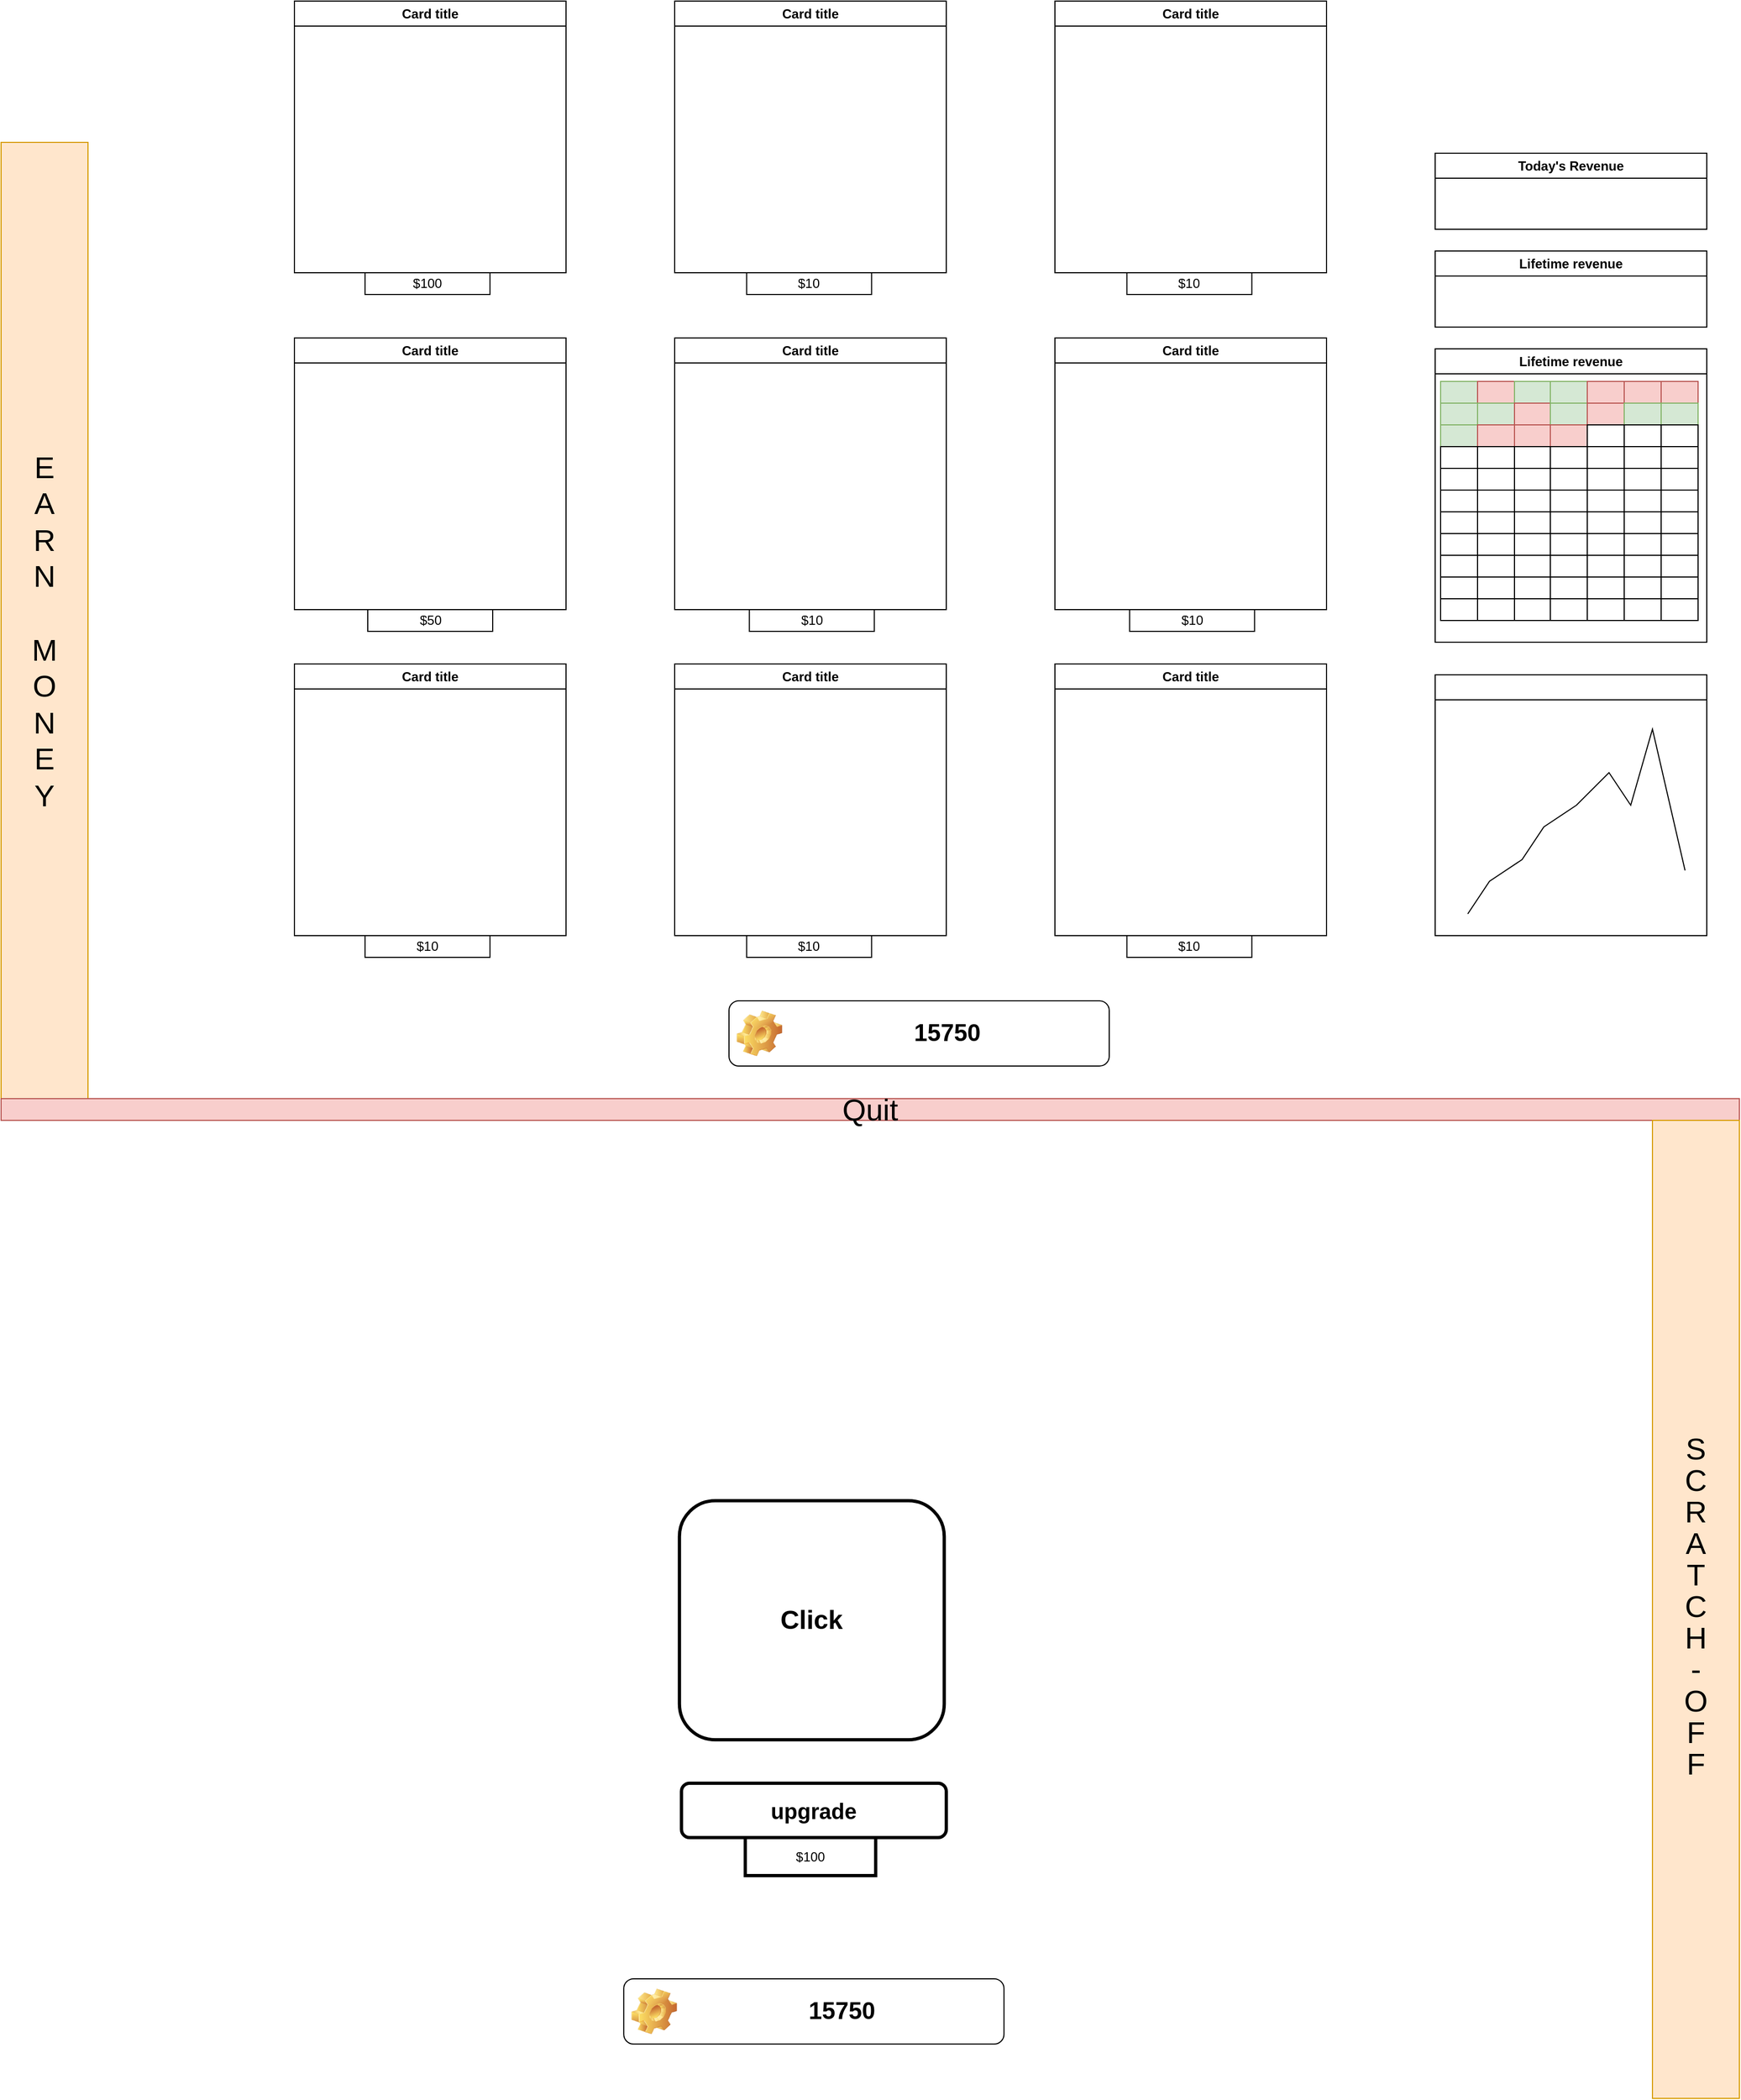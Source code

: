 <mxfile version="21.2.1" type="device">
  <diagram name="第 1 页" id="q2MmdKpxe81tEegyug4n">
    <mxGraphModel dx="2044" dy="2066" grid="1" gridSize="10" guides="1" tooltips="1" connect="1" arrows="1" fold="1" page="1" pageScale="1" pageWidth="1600" pageHeight="900" math="0" shadow="0">
      <root>
        <mxCell id="0" />
        <mxCell id="1" parent="0" />
        <mxCell id="8cDULGTI0yvlnEvUJcVY-23" value="&lt;font style=&quot;font-size: 28px;&quot;&gt;E&lt;br&gt;A&lt;br&gt;R&lt;br&gt;N&lt;br&gt;&lt;br&gt;M&lt;br&gt;O&lt;br&gt;N&lt;br&gt;E&lt;br&gt;Y&lt;/font&gt;" style="rounded=0;whiteSpace=wrap;html=1;fillColor=#ffe6cc;strokeColor=#d79b00;" vertex="1" parent="1">
          <mxGeometry width="80" height="900" as="geometry" />
        </mxCell>
        <mxCell id="8cDULGTI0yvlnEvUJcVY-24" value="&lt;font style=&quot;font-size: 28px;&quot;&gt;Quit&lt;br&gt;&lt;/font&gt;" style="rounded=0;whiteSpace=wrap;html=1;fillColor=#f8cecc;strokeColor=#b85450;" vertex="1" parent="1">
          <mxGeometry y="880" width="1600" height="20" as="geometry" />
        </mxCell>
        <mxCell id="8cDULGTI0yvlnEvUJcVY-25" value="Card title" style="swimlane;whiteSpace=wrap;html=1;" vertex="1" parent="1">
          <mxGeometry x="270" y="480" width="250" height="250" as="geometry" />
        </mxCell>
        <mxCell id="8cDULGTI0yvlnEvUJcVY-26" value="Card title" style="swimlane;whiteSpace=wrap;html=1;" vertex="1" parent="1">
          <mxGeometry x="620" y="480" width="250" height="250" as="geometry" />
        </mxCell>
        <mxCell id="8cDULGTI0yvlnEvUJcVY-27" value="Card title" style="swimlane;whiteSpace=wrap;html=1;" vertex="1" parent="1">
          <mxGeometry x="970" y="480" width="250" height="250" as="geometry" />
        </mxCell>
        <mxCell id="8cDULGTI0yvlnEvUJcVY-28" value="Card title" style="swimlane;whiteSpace=wrap;html=1;" vertex="1" parent="1">
          <mxGeometry x="270" y="180" width="250" height="250" as="geometry" />
        </mxCell>
        <mxCell id="8cDULGTI0yvlnEvUJcVY-29" value="Card title" style="swimlane;whiteSpace=wrap;html=1;" vertex="1" parent="1">
          <mxGeometry x="620" y="180" width="250" height="250" as="geometry" />
        </mxCell>
        <mxCell id="8cDULGTI0yvlnEvUJcVY-30" value="Card title" style="swimlane;whiteSpace=wrap;html=1;" vertex="1" parent="1">
          <mxGeometry x="970" y="180" width="250" height="250" as="geometry" />
        </mxCell>
        <mxCell id="8cDULGTI0yvlnEvUJcVY-31" value="Card title" style="swimlane;whiteSpace=wrap;html=1;" vertex="1" parent="1">
          <mxGeometry x="270" y="-130" width="250" height="250" as="geometry" />
        </mxCell>
        <mxCell id="8cDULGTI0yvlnEvUJcVY-32" value="Card title" style="swimlane;whiteSpace=wrap;html=1;" vertex="1" parent="1">
          <mxGeometry x="620" y="-130" width="250" height="250" as="geometry" />
        </mxCell>
        <mxCell id="8cDULGTI0yvlnEvUJcVY-33" value="Card title" style="swimlane;whiteSpace=wrap;html=1;" vertex="1" parent="1">
          <mxGeometry x="970" y="-130" width="250" height="250" as="geometry" />
        </mxCell>
        <mxCell id="8cDULGTI0yvlnEvUJcVY-34" value="$10" style="rounded=0;whiteSpace=wrap;html=1;" vertex="1" parent="1">
          <mxGeometry x="335" y="730" width="115" height="20" as="geometry" />
        </mxCell>
        <mxCell id="8cDULGTI0yvlnEvUJcVY-36" value="$50" style="rounded=0;whiteSpace=wrap;html=1;" vertex="1" parent="1">
          <mxGeometry x="337.5" y="430" width="115" height="20" as="geometry" />
        </mxCell>
        <mxCell id="8cDULGTI0yvlnEvUJcVY-37" value="$100" style="rounded=0;whiteSpace=wrap;html=1;" vertex="1" parent="1">
          <mxGeometry x="335" y="120" width="115" height="20" as="geometry" />
        </mxCell>
        <mxCell id="8cDULGTI0yvlnEvUJcVY-38" value="$10" style="rounded=0;whiteSpace=wrap;html=1;" vertex="1" parent="1">
          <mxGeometry x="686.25" y="730" width="115" height="20" as="geometry" />
        </mxCell>
        <mxCell id="8cDULGTI0yvlnEvUJcVY-39" value="$10" style="rounded=0;whiteSpace=wrap;html=1;" vertex="1" parent="1">
          <mxGeometry x="688.75" y="430" width="115" height="20" as="geometry" />
        </mxCell>
        <mxCell id="8cDULGTI0yvlnEvUJcVY-40" value="$10" style="rounded=0;whiteSpace=wrap;html=1;" vertex="1" parent="1">
          <mxGeometry x="686.25" y="120" width="115" height="20" as="geometry" />
        </mxCell>
        <mxCell id="8cDULGTI0yvlnEvUJcVY-41" value="$10" style="rounded=0;whiteSpace=wrap;html=1;" vertex="1" parent="1">
          <mxGeometry x="1036.25" y="730" width="115" height="20" as="geometry" />
        </mxCell>
        <mxCell id="8cDULGTI0yvlnEvUJcVY-42" value="$10" style="rounded=0;whiteSpace=wrap;html=1;" vertex="1" parent="1">
          <mxGeometry x="1038.75" y="430" width="115" height="20" as="geometry" />
        </mxCell>
        <mxCell id="8cDULGTI0yvlnEvUJcVY-43" value="$10" style="rounded=0;whiteSpace=wrap;html=1;" vertex="1" parent="1">
          <mxGeometry x="1036.25" y="120" width="115" height="20" as="geometry" />
        </mxCell>
        <mxCell id="8cDULGTI0yvlnEvUJcVY-44" value="Today&#39;s Revenue" style="swimlane;whiteSpace=wrap;html=1;" vertex="1" parent="1">
          <mxGeometry x="1320" y="10" width="250" height="70" as="geometry" />
        </mxCell>
        <mxCell id="8cDULGTI0yvlnEvUJcVY-45" value="Lifetime revenue" style="swimlane;whiteSpace=wrap;html=1;" vertex="1" parent="1">
          <mxGeometry x="1320" y="100" width="250" height="70" as="geometry" />
        </mxCell>
        <mxCell id="8cDULGTI0yvlnEvUJcVY-46" value="Lifetime revenue" style="swimlane;whiteSpace=wrap;html=1;" vertex="1" parent="1">
          <mxGeometry x="1320" y="190" width="250" height="270" as="geometry" />
        </mxCell>
        <mxCell id="8cDULGTI0yvlnEvUJcVY-53" value="" style="childLayout=tableLayout;recursiveResize=0;shadow=0;fillColor=none;" vertex="1" parent="8cDULGTI0yvlnEvUJcVY-46">
          <mxGeometry x="5" y="30" width="237" height="220" as="geometry" />
        </mxCell>
        <mxCell id="8cDULGTI0yvlnEvUJcVY-104" style="shape=tableRow;horizontal=0;startSize=0;swimlaneHead=0;swimlaneBody=0;top=0;left=0;bottom=0;right=0;dropTarget=0;collapsible=0;recursiveResize=0;expand=0;fontStyle=0;fillColor=none;strokeColor=inherit;" vertex="1" parent="8cDULGTI0yvlnEvUJcVY-53">
          <mxGeometry width="237" height="20" as="geometry" />
        </mxCell>
        <mxCell id="8cDULGTI0yvlnEvUJcVY-105" style="connectable=0;recursiveResize=0;strokeColor=#82b366;fillColor=#d5e8d4;align=center;whiteSpace=wrap;html=1;" vertex="1" parent="8cDULGTI0yvlnEvUJcVY-104">
          <mxGeometry width="34" height="20" as="geometry">
            <mxRectangle width="34" height="20" as="alternateBounds" />
          </mxGeometry>
        </mxCell>
        <mxCell id="8cDULGTI0yvlnEvUJcVY-106" style="connectable=0;recursiveResize=0;strokeColor=#b85450;fillColor=#f8cecc;align=center;whiteSpace=wrap;html=1;" vertex="1" parent="8cDULGTI0yvlnEvUJcVY-104">
          <mxGeometry x="34" width="34" height="20" as="geometry">
            <mxRectangle width="34" height="20" as="alternateBounds" />
          </mxGeometry>
        </mxCell>
        <mxCell id="8cDULGTI0yvlnEvUJcVY-107" style="connectable=0;recursiveResize=0;strokeColor=#82b366;fillColor=#d5e8d4;align=center;whiteSpace=wrap;html=1;" vertex="1" parent="8cDULGTI0yvlnEvUJcVY-104">
          <mxGeometry x="68" width="33" height="20" as="geometry">
            <mxRectangle width="33" height="20" as="alternateBounds" />
          </mxGeometry>
        </mxCell>
        <mxCell id="8cDULGTI0yvlnEvUJcVY-108" style="connectable=0;recursiveResize=0;strokeColor=#82b366;fillColor=#d5e8d4;align=center;whiteSpace=wrap;html=1;" vertex="1" parent="8cDULGTI0yvlnEvUJcVY-104">
          <mxGeometry x="101" width="34" height="20" as="geometry">
            <mxRectangle width="34" height="20" as="alternateBounds" />
          </mxGeometry>
        </mxCell>
        <mxCell id="8cDULGTI0yvlnEvUJcVY-109" style="connectable=0;recursiveResize=0;strokeColor=#b85450;fillColor=#f8cecc;align=center;whiteSpace=wrap;html=1;" vertex="1" parent="8cDULGTI0yvlnEvUJcVY-104">
          <mxGeometry x="135" width="34" height="20" as="geometry">
            <mxRectangle width="34" height="20" as="alternateBounds" />
          </mxGeometry>
        </mxCell>
        <mxCell id="8cDULGTI0yvlnEvUJcVY-120" style="connectable=0;recursiveResize=0;strokeColor=#b85450;fillColor=#f8cecc;align=center;whiteSpace=wrap;html=1;" vertex="1" parent="8cDULGTI0yvlnEvUJcVY-104">
          <mxGeometry x="169" width="34" height="20" as="geometry">
            <mxRectangle width="34" height="20" as="alternateBounds" />
          </mxGeometry>
        </mxCell>
        <mxCell id="8cDULGTI0yvlnEvUJcVY-131" style="connectable=0;recursiveResize=0;strokeColor=#b85450;fillColor=#f8cecc;align=center;whiteSpace=wrap;html=1;" vertex="1" parent="8cDULGTI0yvlnEvUJcVY-104">
          <mxGeometry x="203" width="34" height="20" as="geometry">
            <mxRectangle width="34" height="20" as="alternateBounds" />
          </mxGeometry>
        </mxCell>
        <mxCell id="8cDULGTI0yvlnEvUJcVY-99" style="shape=tableRow;horizontal=0;startSize=0;swimlaneHead=0;swimlaneBody=0;top=0;left=0;bottom=0;right=0;dropTarget=0;collapsible=0;recursiveResize=0;expand=0;fontStyle=0;fillColor=none;strokeColor=inherit;" vertex="1" parent="8cDULGTI0yvlnEvUJcVY-53">
          <mxGeometry y="20" width="237" height="20" as="geometry" />
        </mxCell>
        <mxCell id="8cDULGTI0yvlnEvUJcVY-100" style="connectable=0;recursiveResize=0;strokeColor=#82b366;fillColor=#d5e8d4;align=center;whiteSpace=wrap;html=1;" vertex="1" parent="8cDULGTI0yvlnEvUJcVY-99">
          <mxGeometry width="34" height="20" as="geometry">
            <mxRectangle width="34" height="20" as="alternateBounds" />
          </mxGeometry>
        </mxCell>
        <mxCell id="8cDULGTI0yvlnEvUJcVY-101" style="connectable=0;recursiveResize=0;strokeColor=#82b366;fillColor=#d5e8d4;align=center;whiteSpace=wrap;html=1;" vertex="1" parent="8cDULGTI0yvlnEvUJcVY-99">
          <mxGeometry x="34" width="34" height="20" as="geometry">
            <mxRectangle width="34" height="20" as="alternateBounds" />
          </mxGeometry>
        </mxCell>
        <mxCell id="8cDULGTI0yvlnEvUJcVY-102" style="connectable=0;recursiveResize=0;strokeColor=#b85450;fillColor=#f8cecc;align=center;whiteSpace=wrap;html=1;" vertex="1" parent="8cDULGTI0yvlnEvUJcVY-99">
          <mxGeometry x="68" width="33" height="20" as="geometry">
            <mxRectangle width="33" height="20" as="alternateBounds" />
          </mxGeometry>
        </mxCell>
        <mxCell id="8cDULGTI0yvlnEvUJcVY-103" style="connectable=0;recursiveResize=0;strokeColor=#82b366;fillColor=#d5e8d4;align=center;whiteSpace=wrap;html=1;" vertex="1" parent="8cDULGTI0yvlnEvUJcVY-99">
          <mxGeometry x="101" width="34" height="20" as="geometry">
            <mxRectangle width="34" height="20" as="alternateBounds" />
          </mxGeometry>
        </mxCell>
        <mxCell id="8cDULGTI0yvlnEvUJcVY-110" style="connectable=0;recursiveResize=0;strokeColor=#b85450;fillColor=#f8cecc;align=center;whiteSpace=wrap;html=1;" vertex="1" parent="8cDULGTI0yvlnEvUJcVY-99">
          <mxGeometry x="135" width="34" height="20" as="geometry">
            <mxRectangle width="34" height="20" as="alternateBounds" />
          </mxGeometry>
        </mxCell>
        <mxCell id="8cDULGTI0yvlnEvUJcVY-121" style="connectable=0;recursiveResize=0;strokeColor=#82b366;fillColor=#d5e8d4;align=center;whiteSpace=wrap;html=1;" vertex="1" parent="8cDULGTI0yvlnEvUJcVY-99">
          <mxGeometry x="169" width="34" height="20" as="geometry">
            <mxRectangle width="34" height="20" as="alternateBounds" />
          </mxGeometry>
        </mxCell>
        <mxCell id="8cDULGTI0yvlnEvUJcVY-132" style="connectable=0;recursiveResize=0;strokeColor=#82b366;fillColor=#d5e8d4;align=center;whiteSpace=wrap;html=1;" vertex="1" parent="8cDULGTI0yvlnEvUJcVY-99">
          <mxGeometry x="203" width="34" height="20" as="geometry">
            <mxRectangle width="34" height="20" as="alternateBounds" />
          </mxGeometry>
        </mxCell>
        <mxCell id="8cDULGTI0yvlnEvUJcVY-94" style="shape=tableRow;horizontal=0;startSize=0;swimlaneHead=0;swimlaneBody=0;top=0;left=0;bottom=0;right=0;dropTarget=0;collapsible=0;recursiveResize=0;expand=0;fontStyle=0;fillColor=none;strokeColor=inherit;" vertex="1" parent="8cDULGTI0yvlnEvUJcVY-53">
          <mxGeometry y="40" width="237" height="20" as="geometry" />
        </mxCell>
        <mxCell id="8cDULGTI0yvlnEvUJcVY-95" style="connectable=0;recursiveResize=0;strokeColor=#82b366;fillColor=#d5e8d4;align=center;whiteSpace=wrap;html=1;" vertex="1" parent="8cDULGTI0yvlnEvUJcVY-94">
          <mxGeometry width="34" height="20" as="geometry">
            <mxRectangle width="34" height="20" as="alternateBounds" />
          </mxGeometry>
        </mxCell>
        <mxCell id="8cDULGTI0yvlnEvUJcVY-96" style="connectable=0;recursiveResize=0;strokeColor=#b85450;fillColor=#f8cecc;align=center;whiteSpace=wrap;html=1;" vertex="1" parent="8cDULGTI0yvlnEvUJcVY-94">
          <mxGeometry x="34" width="34" height="20" as="geometry">
            <mxRectangle width="34" height="20" as="alternateBounds" />
          </mxGeometry>
        </mxCell>
        <mxCell id="8cDULGTI0yvlnEvUJcVY-97" style="connectable=0;recursiveResize=0;strokeColor=#b85450;fillColor=#f8cecc;align=center;whiteSpace=wrap;html=1;" vertex="1" parent="8cDULGTI0yvlnEvUJcVY-94">
          <mxGeometry x="68" width="33" height="20" as="geometry">
            <mxRectangle width="33" height="20" as="alternateBounds" />
          </mxGeometry>
        </mxCell>
        <mxCell id="8cDULGTI0yvlnEvUJcVY-98" style="connectable=0;recursiveResize=0;strokeColor=#b85450;fillColor=#f8cecc;align=center;whiteSpace=wrap;html=1;" vertex="1" parent="8cDULGTI0yvlnEvUJcVY-94">
          <mxGeometry x="101" width="34" height="20" as="geometry">
            <mxRectangle width="34" height="20" as="alternateBounds" />
          </mxGeometry>
        </mxCell>
        <mxCell id="8cDULGTI0yvlnEvUJcVY-111" style="connectable=0;recursiveResize=0;strokeColor=inherit;fillColor=none;align=center;whiteSpace=wrap;html=1;" vertex="1" parent="8cDULGTI0yvlnEvUJcVY-94">
          <mxGeometry x="135" width="34" height="20" as="geometry">
            <mxRectangle width="34" height="20" as="alternateBounds" />
          </mxGeometry>
        </mxCell>
        <mxCell id="8cDULGTI0yvlnEvUJcVY-122" style="connectable=0;recursiveResize=0;strokeColor=inherit;fillColor=none;align=center;whiteSpace=wrap;html=1;" vertex="1" parent="8cDULGTI0yvlnEvUJcVY-94">
          <mxGeometry x="169" width="34" height="20" as="geometry">
            <mxRectangle width="34" height="20" as="alternateBounds" />
          </mxGeometry>
        </mxCell>
        <mxCell id="8cDULGTI0yvlnEvUJcVY-133" style="connectable=0;recursiveResize=0;strokeColor=inherit;fillColor=none;align=center;whiteSpace=wrap;html=1;" vertex="1" parent="8cDULGTI0yvlnEvUJcVY-94">
          <mxGeometry x="203" width="34" height="20" as="geometry">
            <mxRectangle width="34" height="20" as="alternateBounds" />
          </mxGeometry>
        </mxCell>
        <mxCell id="8cDULGTI0yvlnEvUJcVY-89" style="shape=tableRow;horizontal=0;startSize=0;swimlaneHead=0;swimlaneBody=0;top=0;left=0;bottom=0;right=0;dropTarget=0;collapsible=0;recursiveResize=0;expand=0;fontStyle=0;fillColor=none;strokeColor=inherit;" vertex="1" parent="8cDULGTI0yvlnEvUJcVY-53">
          <mxGeometry y="60" width="237" height="20" as="geometry" />
        </mxCell>
        <mxCell id="8cDULGTI0yvlnEvUJcVY-90" style="connectable=0;recursiveResize=0;strokeColor=inherit;fillColor=none;align=center;whiteSpace=wrap;html=1;" vertex="1" parent="8cDULGTI0yvlnEvUJcVY-89">
          <mxGeometry width="34" height="20" as="geometry">
            <mxRectangle width="34" height="20" as="alternateBounds" />
          </mxGeometry>
        </mxCell>
        <mxCell id="8cDULGTI0yvlnEvUJcVY-91" style="connectable=0;recursiveResize=0;strokeColor=inherit;fillColor=none;align=center;whiteSpace=wrap;html=1;" vertex="1" parent="8cDULGTI0yvlnEvUJcVY-89">
          <mxGeometry x="34" width="34" height="20" as="geometry">
            <mxRectangle width="34" height="20" as="alternateBounds" />
          </mxGeometry>
        </mxCell>
        <mxCell id="8cDULGTI0yvlnEvUJcVY-92" style="connectable=0;recursiveResize=0;strokeColor=inherit;fillColor=none;align=center;whiteSpace=wrap;html=1;" vertex="1" parent="8cDULGTI0yvlnEvUJcVY-89">
          <mxGeometry x="68" width="33" height="20" as="geometry">
            <mxRectangle width="33" height="20" as="alternateBounds" />
          </mxGeometry>
        </mxCell>
        <mxCell id="8cDULGTI0yvlnEvUJcVY-93" style="connectable=0;recursiveResize=0;strokeColor=inherit;fillColor=none;align=center;whiteSpace=wrap;html=1;" vertex="1" parent="8cDULGTI0yvlnEvUJcVY-89">
          <mxGeometry x="101" width="34" height="20" as="geometry">
            <mxRectangle width="34" height="20" as="alternateBounds" />
          </mxGeometry>
        </mxCell>
        <mxCell id="8cDULGTI0yvlnEvUJcVY-112" style="connectable=0;recursiveResize=0;strokeColor=inherit;fillColor=none;align=center;whiteSpace=wrap;html=1;" vertex="1" parent="8cDULGTI0yvlnEvUJcVY-89">
          <mxGeometry x="135" width="34" height="20" as="geometry">
            <mxRectangle width="34" height="20" as="alternateBounds" />
          </mxGeometry>
        </mxCell>
        <mxCell id="8cDULGTI0yvlnEvUJcVY-123" style="connectable=0;recursiveResize=0;strokeColor=inherit;fillColor=none;align=center;whiteSpace=wrap;html=1;" vertex="1" parent="8cDULGTI0yvlnEvUJcVY-89">
          <mxGeometry x="169" width="34" height="20" as="geometry">
            <mxRectangle width="34" height="20" as="alternateBounds" />
          </mxGeometry>
        </mxCell>
        <mxCell id="8cDULGTI0yvlnEvUJcVY-134" style="connectable=0;recursiveResize=0;strokeColor=inherit;fillColor=none;align=center;whiteSpace=wrap;html=1;" vertex="1" parent="8cDULGTI0yvlnEvUJcVY-89">
          <mxGeometry x="203" width="34" height="20" as="geometry">
            <mxRectangle width="34" height="20" as="alternateBounds" />
          </mxGeometry>
        </mxCell>
        <mxCell id="8cDULGTI0yvlnEvUJcVY-84" style="shape=tableRow;horizontal=0;startSize=0;swimlaneHead=0;swimlaneBody=0;top=0;left=0;bottom=0;right=0;dropTarget=0;collapsible=0;recursiveResize=0;expand=0;fontStyle=0;fillColor=none;strokeColor=inherit;" vertex="1" parent="8cDULGTI0yvlnEvUJcVY-53">
          <mxGeometry y="80" width="237" height="20" as="geometry" />
        </mxCell>
        <mxCell id="8cDULGTI0yvlnEvUJcVY-85" style="connectable=0;recursiveResize=0;strokeColor=inherit;fillColor=none;align=center;whiteSpace=wrap;html=1;" vertex="1" parent="8cDULGTI0yvlnEvUJcVY-84">
          <mxGeometry width="34" height="20" as="geometry">
            <mxRectangle width="34" height="20" as="alternateBounds" />
          </mxGeometry>
        </mxCell>
        <mxCell id="8cDULGTI0yvlnEvUJcVY-86" style="connectable=0;recursiveResize=0;strokeColor=inherit;fillColor=none;align=center;whiteSpace=wrap;html=1;" vertex="1" parent="8cDULGTI0yvlnEvUJcVY-84">
          <mxGeometry x="34" width="34" height="20" as="geometry">
            <mxRectangle width="34" height="20" as="alternateBounds" />
          </mxGeometry>
        </mxCell>
        <mxCell id="8cDULGTI0yvlnEvUJcVY-87" style="connectable=0;recursiveResize=0;strokeColor=inherit;fillColor=none;align=center;whiteSpace=wrap;html=1;" vertex="1" parent="8cDULGTI0yvlnEvUJcVY-84">
          <mxGeometry x="68" width="33" height="20" as="geometry">
            <mxRectangle width="33" height="20" as="alternateBounds" />
          </mxGeometry>
        </mxCell>
        <mxCell id="8cDULGTI0yvlnEvUJcVY-88" style="connectable=0;recursiveResize=0;strokeColor=inherit;fillColor=none;align=center;whiteSpace=wrap;html=1;" vertex="1" parent="8cDULGTI0yvlnEvUJcVY-84">
          <mxGeometry x="101" width="34" height="20" as="geometry">
            <mxRectangle width="34" height="20" as="alternateBounds" />
          </mxGeometry>
        </mxCell>
        <mxCell id="8cDULGTI0yvlnEvUJcVY-113" style="connectable=0;recursiveResize=0;strokeColor=inherit;fillColor=none;align=center;whiteSpace=wrap;html=1;" vertex="1" parent="8cDULGTI0yvlnEvUJcVY-84">
          <mxGeometry x="135" width="34" height="20" as="geometry">
            <mxRectangle width="34" height="20" as="alternateBounds" />
          </mxGeometry>
        </mxCell>
        <mxCell id="8cDULGTI0yvlnEvUJcVY-124" style="connectable=0;recursiveResize=0;strokeColor=inherit;fillColor=none;align=center;whiteSpace=wrap;html=1;" vertex="1" parent="8cDULGTI0yvlnEvUJcVY-84">
          <mxGeometry x="169" width="34" height="20" as="geometry">
            <mxRectangle width="34" height="20" as="alternateBounds" />
          </mxGeometry>
        </mxCell>
        <mxCell id="8cDULGTI0yvlnEvUJcVY-135" style="connectable=0;recursiveResize=0;strokeColor=inherit;fillColor=none;align=center;whiteSpace=wrap;html=1;" vertex="1" parent="8cDULGTI0yvlnEvUJcVY-84">
          <mxGeometry x="203" width="34" height="20" as="geometry">
            <mxRectangle width="34" height="20" as="alternateBounds" />
          </mxGeometry>
        </mxCell>
        <mxCell id="8cDULGTI0yvlnEvUJcVY-79" style="shape=tableRow;horizontal=0;startSize=0;swimlaneHead=0;swimlaneBody=0;top=0;left=0;bottom=0;right=0;dropTarget=0;collapsible=0;recursiveResize=0;expand=0;fontStyle=0;fillColor=none;strokeColor=inherit;" vertex="1" parent="8cDULGTI0yvlnEvUJcVY-53">
          <mxGeometry y="100" width="237" height="20" as="geometry" />
        </mxCell>
        <mxCell id="8cDULGTI0yvlnEvUJcVY-80" style="connectable=0;recursiveResize=0;strokeColor=inherit;fillColor=none;align=center;whiteSpace=wrap;html=1;" vertex="1" parent="8cDULGTI0yvlnEvUJcVY-79">
          <mxGeometry width="34" height="20" as="geometry">
            <mxRectangle width="34" height="20" as="alternateBounds" />
          </mxGeometry>
        </mxCell>
        <mxCell id="8cDULGTI0yvlnEvUJcVY-81" style="connectable=0;recursiveResize=0;strokeColor=inherit;fillColor=none;align=center;whiteSpace=wrap;html=1;" vertex="1" parent="8cDULGTI0yvlnEvUJcVY-79">
          <mxGeometry x="34" width="34" height="20" as="geometry">
            <mxRectangle width="34" height="20" as="alternateBounds" />
          </mxGeometry>
        </mxCell>
        <mxCell id="8cDULGTI0yvlnEvUJcVY-82" style="connectable=0;recursiveResize=0;strokeColor=inherit;fillColor=none;align=center;whiteSpace=wrap;html=1;" vertex="1" parent="8cDULGTI0yvlnEvUJcVY-79">
          <mxGeometry x="68" width="33" height="20" as="geometry">
            <mxRectangle width="33" height="20" as="alternateBounds" />
          </mxGeometry>
        </mxCell>
        <mxCell id="8cDULGTI0yvlnEvUJcVY-83" style="connectable=0;recursiveResize=0;strokeColor=inherit;fillColor=none;align=center;whiteSpace=wrap;html=1;" vertex="1" parent="8cDULGTI0yvlnEvUJcVY-79">
          <mxGeometry x="101" width="34" height="20" as="geometry">
            <mxRectangle width="34" height="20" as="alternateBounds" />
          </mxGeometry>
        </mxCell>
        <mxCell id="8cDULGTI0yvlnEvUJcVY-114" style="connectable=0;recursiveResize=0;strokeColor=inherit;fillColor=none;align=center;whiteSpace=wrap;html=1;" vertex="1" parent="8cDULGTI0yvlnEvUJcVY-79">
          <mxGeometry x="135" width="34" height="20" as="geometry">
            <mxRectangle width="34" height="20" as="alternateBounds" />
          </mxGeometry>
        </mxCell>
        <mxCell id="8cDULGTI0yvlnEvUJcVY-125" style="connectable=0;recursiveResize=0;strokeColor=inherit;fillColor=none;align=center;whiteSpace=wrap;html=1;" vertex="1" parent="8cDULGTI0yvlnEvUJcVY-79">
          <mxGeometry x="169" width="34" height="20" as="geometry">
            <mxRectangle width="34" height="20" as="alternateBounds" />
          </mxGeometry>
        </mxCell>
        <mxCell id="8cDULGTI0yvlnEvUJcVY-136" style="connectable=0;recursiveResize=0;strokeColor=inherit;fillColor=none;align=center;whiteSpace=wrap;html=1;" vertex="1" parent="8cDULGTI0yvlnEvUJcVY-79">
          <mxGeometry x="203" width="34" height="20" as="geometry">
            <mxRectangle width="34" height="20" as="alternateBounds" />
          </mxGeometry>
        </mxCell>
        <mxCell id="8cDULGTI0yvlnEvUJcVY-74" style="shape=tableRow;horizontal=0;startSize=0;swimlaneHead=0;swimlaneBody=0;top=0;left=0;bottom=0;right=0;dropTarget=0;collapsible=0;recursiveResize=0;expand=0;fontStyle=0;fillColor=none;strokeColor=inherit;" vertex="1" parent="8cDULGTI0yvlnEvUJcVY-53">
          <mxGeometry y="120" width="237" height="20" as="geometry" />
        </mxCell>
        <mxCell id="8cDULGTI0yvlnEvUJcVY-75" style="connectable=0;recursiveResize=0;strokeColor=inherit;fillColor=none;align=center;whiteSpace=wrap;html=1;" vertex="1" parent="8cDULGTI0yvlnEvUJcVY-74">
          <mxGeometry width="34" height="20" as="geometry">
            <mxRectangle width="34" height="20" as="alternateBounds" />
          </mxGeometry>
        </mxCell>
        <mxCell id="8cDULGTI0yvlnEvUJcVY-76" style="connectable=0;recursiveResize=0;strokeColor=inherit;fillColor=none;align=center;whiteSpace=wrap;html=1;" vertex="1" parent="8cDULGTI0yvlnEvUJcVY-74">
          <mxGeometry x="34" width="34" height="20" as="geometry">
            <mxRectangle width="34" height="20" as="alternateBounds" />
          </mxGeometry>
        </mxCell>
        <mxCell id="8cDULGTI0yvlnEvUJcVY-77" style="connectable=0;recursiveResize=0;strokeColor=inherit;fillColor=none;align=center;whiteSpace=wrap;html=1;" vertex="1" parent="8cDULGTI0yvlnEvUJcVY-74">
          <mxGeometry x="68" width="33" height="20" as="geometry">
            <mxRectangle width="33" height="20" as="alternateBounds" />
          </mxGeometry>
        </mxCell>
        <mxCell id="8cDULGTI0yvlnEvUJcVY-78" style="connectable=0;recursiveResize=0;strokeColor=inherit;fillColor=none;align=center;whiteSpace=wrap;html=1;" vertex="1" parent="8cDULGTI0yvlnEvUJcVY-74">
          <mxGeometry x="101" width="34" height="20" as="geometry">
            <mxRectangle width="34" height="20" as="alternateBounds" />
          </mxGeometry>
        </mxCell>
        <mxCell id="8cDULGTI0yvlnEvUJcVY-115" style="connectable=0;recursiveResize=0;strokeColor=inherit;fillColor=none;align=center;whiteSpace=wrap;html=1;" vertex="1" parent="8cDULGTI0yvlnEvUJcVY-74">
          <mxGeometry x="135" width="34" height="20" as="geometry">
            <mxRectangle width="34" height="20" as="alternateBounds" />
          </mxGeometry>
        </mxCell>
        <mxCell id="8cDULGTI0yvlnEvUJcVY-126" style="connectable=0;recursiveResize=0;strokeColor=inherit;fillColor=none;align=center;whiteSpace=wrap;html=1;" vertex="1" parent="8cDULGTI0yvlnEvUJcVY-74">
          <mxGeometry x="169" width="34" height="20" as="geometry">
            <mxRectangle width="34" height="20" as="alternateBounds" />
          </mxGeometry>
        </mxCell>
        <mxCell id="8cDULGTI0yvlnEvUJcVY-137" style="connectable=0;recursiveResize=0;strokeColor=inherit;fillColor=none;align=center;whiteSpace=wrap;html=1;" vertex="1" parent="8cDULGTI0yvlnEvUJcVY-74">
          <mxGeometry x="203" width="34" height="20" as="geometry">
            <mxRectangle width="34" height="20" as="alternateBounds" />
          </mxGeometry>
        </mxCell>
        <mxCell id="8cDULGTI0yvlnEvUJcVY-69" style="shape=tableRow;horizontal=0;startSize=0;swimlaneHead=0;swimlaneBody=0;top=0;left=0;bottom=0;right=0;dropTarget=0;collapsible=0;recursiveResize=0;expand=0;fontStyle=0;fillColor=none;strokeColor=inherit;" vertex="1" parent="8cDULGTI0yvlnEvUJcVY-53">
          <mxGeometry y="140" width="237" height="20" as="geometry" />
        </mxCell>
        <mxCell id="8cDULGTI0yvlnEvUJcVY-70" style="connectable=0;recursiveResize=0;strokeColor=inherit;fillColor=none;align=center;whiteSpace=wrap;html=1;" vertex="1" parent="8cDULGTI0yvlnEvUJcVY-69">
          <mxGeometry width="34" height="20" as="geometry">
            <mxRectangle width="34" height="20" as="alternateBounds" />
          </mxGeometry>
        </mxCell>
        <mxCell id="8cDULGTI0yvlnEvUJcVY-71" style="connectable=0;recursiveResize=0;strokeColor=inherit;fillColor=none;align=center;whiteSpace=wrap;html=1;" vertex="1" parent="8cDULGTI0yvlnEvUJcVY-69">
          <mxGeometry x="34" width="34" height="20" as="geometry">
            <mxRectangle width="34" height="20" as="alternateBounds" />
          </mxGeometry>
        </mxCell>
        <mxCell id="8cDULGTI0yvlnEvUJcVY-72" style="connectable=0;recursiveResize=0;strokeColor=inherit;fillColor=none;align=center;whiteSpace=wrap;html=1;" vertex="1" parent="8cDULGTI0yvlnEvUJcVY-69">
          <mxGeometry x="68" width="33" height="20" as="geometry">
            <mxRectangle width="33" height="20" as="alternateBounds" />
          </mxGeometry>
        </mxCell>
        <mxCell id="8cDULGTI0yvlnEvUJcVY-73" style="connectable=0;recursiveResize=0;strokeColor=inherit;fillColor=none;align=center;whiteSpace=wrap;html=1;" vertex="1" parent="8cDULGTI0yvlnEvUJcVY-69">
          <mxGeometry x="101" width="34" height="20" as="geometry">
            <mxRectangle width="34" height="20" as="alternateBounds" />
          </mxGeometry>
        </mxCell>
        <mxCell id="8cDULGTI0yvlnEvUJcVY-116" style="connectable=0;recursiveResize=0;strokeColor=inherit;fillColor=none;align=center;whiteSpace=wrap;html=1;" vertex="1" parent="8cDULGTI0yvlnEvUJcVY-69">
          <mxGeometry x="135" width="34" height="20" as="geometry">
            <mxRectangle width="34" height="20" as="alternateBounds" />
          </mxGeometry>
        </mxCell>
        <mxCell id="8cDULGTI0yvlnEvUJcVY-127" style="connectable=0;recursiveResize=0;strokeColor=inherit;fillColor=none;align=center;whiteSpace=wrap;html=1;" vertex="1" parent="8cDULGTI0yvlnEvUJcVY-69">
          <mxGeometry x="169" width="34" height="20" as="geometry">
            <mxRectangle width="34" height="20" as="alternateBounds" />
          </mxGeometry>
        </mxCell>
        <mxCell id="8cDULGTI0yvlnEvUJcVY-138" style="connectable=0;recursiveResize=0;strokeColor=inherit;fillColor=none;align=center;whiteSpace=wrap;html=1;" vertex="1" parent="8cDULGTI0yvlnEvUJcVY-69">
          <mxGeometry x="203" width="34" height="20" as="geometry">
            <mxRectangle width="34" height="20" as="alternateBounds" />
          </mxGeometry>
        </mxCell>
        <mxCell id="8cDULGTI0yvlnEvUJcVY-54" value="" style="shape=tableRow;horizontal=0;startSize=0;swimlaneHead=0;swimlaneBody=0;top=0;left=0;bottom=0;right=0;dropTarget=0;collapsible=0;recursiveResize=0;expand=0;fontStyle=0;fillColor=none;strokeColor=inherit;" vertex="1" parent="8cDULGTI0yvlnEvUJcVY-53">
          <mxGeometry y="160" width="237" height="20" as="geometry" />
        </mxCell>
        <mxCell id="8cDULGTI0yvlnEvUJcVY-66" style="connectable=0;recursiveResize=0;strokeColor=inherit;fillColor=none;align=center;whiteSpace=wrap;html=1;" vertex="1" parent="8cDULGTI0yvlnEvUJcVY-54">
          <mxGeometry width="34" height="20" as="geometry">
            <mxRectangle width="34" height="20" as="alternateBounds" />
          </mxGeometry>
        </mxCell>
        <mxCell id="8cDULGTI0yvlnEvUJcVY-55" value="" style="connectable=0;recursiveResize=0;strokeColor=inherit;fillColor=none;align=center;whiteSpace=wrap;html=1;" vertex="1" parent="8cDULGTI0yvlnEvUJcVY-54">
          <mxGeometry x="34" width="34" height="20" as="geometry">
            <mxRectangle width="34" height="20" as="alternateBounds" />
          </mxGeometry>
        </mxCell>
        <mxCell id="8cDULGTI0yvlnEvUJcVY-56" value="" style="connectable=0;recursiveResize=0;strokeColor=inherit;fillColor=none;align=center;whiteSpace=wrap;html=1;" vertex="1" parent="8cDULGTI0yvlnEvUJcVY-54">
          <mxGeometry x="68" width="33" height="20" as="geometry">
            <mxRectangle width="33" height="20" as="alternateBounds" />
          </mxGeometry>
        </mxCell>
        <mxCell id="8cDULGTI0yvlnEvUJcVY-57" value="" style="connectable=0;recursiveResize=0;strokeColor=inherit;fillColor=none;align=center;whiteSpace=wrap;html=1;" vertex="1" parent="8cDULGTI0yvlnEvUJcVY-54">
          <mxGeometry x="101" width="34" height="20" as="geometry">
            <mxRectangle width="34" height="20" as="alternateBounds" />
          </mxGeometry>
        </mxCell>
        <mxCell id="8cDULGTI0yvlnEvUJcVY-117" style="connectable=0;recursiveResize=0;strokeColor=inherit;fillColor=none;align=center;whiteSpace=wrap;html=1;" vertex="1" parent="8cDULGTI0yvlnEvUJcVY-54">
          <mxGeometry x="135" width="34" height="20" as="geometry">
            <mxRectangle width="34" height="20" as="alternateBounds" />
          </mxGeometry>
        </mxCell>
        <mxCell id="8cDULGTI0yvlnEvUJcVY-128" style="connectable=0;recursiveResize=0;strokeColor=inherit;fillColor=none;align=center;whiteSpace=wrap;html=1;" vertex="1" parent="8cDULGTI0yvlnEvUJcVY-54">
          <mxGeometry x="169" width="34" height="20" as="geometry">
            <mxRectangle width="34" height="20" as="alternateBounds" />
          </mxGeometry>
        </mxCell>
        <mxCell id="8cDULGTI0yvlnEvUJcVY-139" style="connectable=0;recursiveResize=0;strokeColor=inherit;fillColor=none;align=center;whiteSpace=wrap;html=1;" vertex="1" parent="8cDULGTI0yvlnEvUJcVY-54">
          <mxGeometry x="203" width="34" height="20" as="geometry">
            <mxRectangle width="34" height="20" as="alternateBounds" />
          </mxGeometry>
        </mxCell>
        <mxCell id="8cDULGTI0yvlnEvUJcVY-58" style="shape=tableRow;horizontal=0;startSize=0;swimlaneHead=0;swimlaneBody=0;top=0;left=0;bottom=0;right=0;dropTarget=0;collapsible=0;recursiveResize=0;expand=0;fontStyle=0;fillColor=none;strokeColor=inherit;" vertex="1" parent="8cDULGTI0yvlnEvUJcVY-53">
          <mxGeometry y="180" width="237" height="20" as="geometry" />
        </mxCell>
        <mxCell id="8cDULGTI0yvlnEvUJcVY-67" style="connectable=0;recursiveResize=0;strokeColor=inherit;fillColor=none;align=center;whiteSpace=wrap;html=1;" vertex="1" parent="8cDULGTI0yvlnEvUJcVY-58">
          <mxGeometry width="34" height="20" as="geometry">
            <mxRectangle width="34" height="20" as="alternateBounds" />
          </mxGeometry>
        </mxCell>
        <mxCell id="8cDULGTI0yvlnEvUJcVY-59" value="" style="connectable=0;recursiveResize=0;strokeColor=inherit;fillColor=none;align=center;whiteSpace=wrap;html=1;" vertex="1" parent="8cDULGTI0yvlnEvUJcVY-58">
          <mxGeometry x="34" width="34" height="20" as="geometry">
            <mxRectangle width="34" height="20" as="alternateBounds" />
          </mxGeometry>
        </mxCell>
        <mxCell id="8cDULGTI0yvlnEvUJcVY-60" value="" style="connectable=0;recursiveResize=0;strokeColor=inherit;fillColor=none;align=center;whiteSpace=wrap;html=1;" vertex="1" parent="8cDULGTI0yvlnEvUJcVY-58">
          <mxGeometry x="68" width="33" height="20" as="geometry">
            <mxRectangle width="33" height="20" as="alternateBounds" />
          </mxGeometry>
        </mxCell>
        <mxCell id="8cDULGTI0yvlnEvUJcVY-61" value="" style="connectable=0;recursiveResize=0;strokeColor=inherit;fillColor=none;align=center;whiteSpace=wrap;html=1;" vertex="1" parent="8cDULGTI0yvlnEvUJcVY-58">
          <mxGeometry x="101" width="34" height="20" as="geometry">
            <mxRectangle width="34" height="20" as="alternateBounds" />
          </mxGeometry>
        </mxCell>
        <mxCell id="8cDULGTI0yvlnEvUJcVY-118" style="connectable=0;recursiveResize=0;strokeColor=inherit;fillColor=none;align=center;whiteSpace=wrap;html=1;" vertex="1" parent="8cDULGTI0yvlnEvUJcVY-58">
          <mxGeometry x="135" width="34" height="20" as="geometry">
            <mxRectangle width="34" height="20" as="alternateBounds" />
          </mxGeometry>
        </mxCell>
        <mxCell id="8cDULGTI0yvlnEvUJcVY-129" style="connectable=0;recursiveResize=0;strokeColor=inherit;fillColor=none;align=center;whiteSpace=wrap;html=1;" vertex="1" parent="8cDULGTI0yvlnEvUJcVY-58">
          <mxGeometry x="169" width="34" height="20" as="geometry">
            <mxRectangle width="34" height="20" as="alternateBounds" />
          </mxGeometry>
        </mxCell>
        <mxCell id="8cDULGTI0yvlnEvUJcVY-140" style="connectable=0;recursiveResize=0;strokeColor=inherit;fillColor=none;align=center;whiteSpace=wrap;html=1;" vertex="1" parent="8cDULGTI0yvlnEvUJcVY-58">
          <mxGeometry x="203" width="34" height="20" as="geometry">
            <mxRectangle width="34" height="20" as="alternateBounds" />
          </mxGeometry>
        </mxCell>
        <mxCell id="8cDULGTI0yvlnEvUJcVY-62" style="shape=tableRow;horizontal=0;startSize=0;swimlaneHead=0;swimlaneBody=0;top=0;left=0;bottom=0;right=0;dropTarget=0;collapsible=0;recursiveResize=0;expand=0;fontStyle=0;fillColor=none;strokeColor=inherit;" vertex="1" parent="8cDULGTI0yvlnEvUJcVY-53">
          <mxGeometry y="200" width="237" height="20" as="geometry" />
        </mxCell>
        <mxCell id="8cDULGTI0yvlnEvUJcVY-68" style="connectable=0;recursiveResize=0;strokeColor=inherit;fillColor=none;align=center;whiteSpace=wrap;html=1;" vertex="1" parent="8cDULGTI0yvlnEvUJcVY-62">
          <mxGeometry width="34" height="20" as="geometry">
            <mxRectangle width="34" height="20" as="alternateBounds" />
          </mxGeometry>
        </mxCell>
        <mxCell id="8cDULGTI0yvlnEvUJcVY-63" value="" style="connectable=0;recursiveResize=0;strokeColor=inherit;fillColor=none;align=center;whiteSpace=wrap;html=1;" vertex="1" parent="8cDULGTI0yvlnEvUJcVY-62">
          <mxGeometry x="34" width="34" height="20" as="geometry">
            <mxRectangle width="34" height="20" as="alternateBounds" />
          </mxGeometry>
        </mxCell>
        <mxCell id="8cDULGTI0yvlnEvUJcVY-64" value="" style="connectable=0;recursiveResize=0;strokeColor=inherit;fillColor=none;align=center;whiteSpace=wrap;html=1;" vertex="1" parent="8cDULGTI0yvlnEvUJcVY-62">
          <mxGeometry x="68" width="33" height="20" as="geometry">
            <mxRectangle width="33" height="20" as="alternateBounds" />
          </mxGeometry>
        </mxCell>
        <mxCell id="8cDULGTI0yvlnEvUJcVY-65" value="" style="connectable=0;recursiveResize=0;strokeColor=inherit;fillColor=none;align=center;whiteSpace=wrap;html=1;" vertex="1" parent="8cDULGTI0yvlnEvUJcVY-62">
          <mxGeometry x="101" width="34" height="20" as="geometry">
            <mxRectangle width="34" height="20" as="alternateBounds" />
          </mxGeometry>
        </mxCell>
        <mxCell id="8cDULGTI0yvlnEvUJcVY-119" style="connectable=0;recursiveResize=0;strokeColor=inherit;fillColor=none;align=center;whiteSpace=wrap;html=1;" vertex="1" parent="8cDULGTI0yvlnEvUJcVY-62">
          <mxGeometry x="135" width="34" height="20" as="geometry">
            <mxRectangle width="34" height="20" as="alternateBounds" />
          </mxGeometry>
        </mxCell>
        <mxCell id="8cDULGTI0yvlnEvUJcVY-130" style="connectable=0;recursiveResize=0;strokeColor=inherit;fillColor=none;align=center;whiteSpace=wrap;html=1;" vertex="1" parent="8cDULGTI0yvlnEvUJcVY-62">
          <mxGeometry x="169" width="34" height="20" as="geometry">
            <mxRectangle width="34" height="20" as="alternateBounds" />
          </mxGeometry>
        </mxCell>
        <mxCell id="8cDULGTI0yvlnEvUJcVY-141" style="connectable=0;recursiveResize=0;strokeColor=inherit;fillColor=none;align=center;whiteSpace=wrap;html=1;" vertex="1" parent="8cDULGTI0yvlnEvUJcVY-62">
          <mxGeometry x="203" width="34" height="20" as="geometry">
            <mxRectangle width="34" height="20" as="alternateBounds" />
          </mxGeometry>
        </mxCell>
        <mxCell id="8cDULGTI0yvlnEvUJcVY-47" value="" style="swimlane;whiteSpace=wrap;html=1;" vertex="1" parent="1">
          <mxGeometry x="1320" y="490" width="250" height="240" as="geometry" />
        </mxCell>
        <mxCell id="8cDULGTI0yvlnEvUJcVY-51" value="" style="endArrow=none;html=1;rounded=0;" edge="1" parent="8cDULGTI0yvlnEvUJcVY-47">
          <mxGeometry width="50" height="50" relative="1" as="geometry">
            <mxPoint x="30" y="220" as="sourcePoint" />
            <mxPoint x="230" y="180" as="targetPoint" />
            <Array as="points">
              <mxPoint x="50" y="190" />
              <mxPoint x="80" y="170" />
              <mxPoint x="100" y="140" />
              <mxPoint x="130" y="120" />
              <mxPoint x="160" y="90" />
              <mxPoint x="180" y="120" />
              <mxPoint x="200" y="50" />
            </Array>
          </mxGeometry>
        </mxCell>
        <mxCell id="8cDULGTI0yvlnEvUJcVY-230" value="&lt;font style=&quot;font-size: 22px;&quot;&gt;15750&lt;/font&gt;" style="label;whiteSpace=wrap;html=1;image=img/clipart/Gear_128x128.png;align=center;" vertex="1" parent="1">
          <mxGeometry x="670" y="790" width="350" height="60" as="geometry" />
        </mxCell>
        <mxCell id="8cDULGTI0yvlnEvUJcVY-231" value="&lt;p style=&quot;line-height: 100%;&quot;&gt;&lt;span style=&quot;font-size: 28px;&quot;&gt;S&lt;/span&gt;&lt;/p&gt;&lt;p style=&quot;line-height: 100%;&quot;&gt;&lt;span style=&quot;font-size: 28px;&quot;&gt;C&lt;/span&gt;&lt;/p&gt;&lt;p style=&quot;line-height: 100%;&quot;&gt;&lt;span style=&quot;font-size: 28px;&quot;&gt;R&lt;/span&gt;&lt;/p&gt;&lt;p style=&quot;line-height: 100%;&quot;&gt;&lt;span style=&quot;font-size: 28px;&quot;&gt;A&lt;/span&gt;&lt;/p&gt;&lt;p style=&quot;line-height: 100%;&quot;&gt;&lt;span style=&quot;font-size: 28px;&quot;&gt;T&lt;/span&gt;&lt;/p&gt;&lt;p style=&quot;line-height: 100%;&quot;&gt;&lt;span style=&quot;font-size: 28px;&quot;&gt;C&lt;/span&gt;&lt;/p&gt;&lt;p style=&quot;line-height: 100%;&quot;&gt;&lt;span style=&quot;font-size: 28px;&quot;&gt;H&lt;/span&gt;&lt;/p&gt;&lt;p style=&quot;line-height: 100%;&quot;&gt;&lt;span style=&quot;font-size: 28px;&quot;&gt;-&lt;/span&gt;&lt;/p&gt;&lt;p style=&quot;line-height: 100%;&quot;&gt;&lt;span style=&quot;font-size: 28px;&quot;&gt;O&lt;/span&gt;&lt;/p&gt;&lt;p style=&quot;line-height: 100%;&quot;&gt;&lt;span style=&quot;font-size: 28px;&quot;&gt;F&lt;/span&gt;&lt;/p&gt;&lt;p style=&quot;line-height: 100%;&quot;&gt;&lt;span style=&quot;font-size: 28px;&quot;&gt;F&lt;/span&gt;&lt;/p&gt;" style="rounded=0;whiteSpace=wrap;html=1;fillColor=#ffe6cc;strokeColor=#d79b00;" vertex="1" parent="1">
          <mxGeometry x="1520" y="900" width="80" height="900" as="geometry" />
        </mxCell>
        <mxCell id="8cDULGTI0yvlnEvUJcVY-232" value="&lt;h1&gt;&lt;b&gt;Click&lt;/b&gt;&lt;/h1&gt;" style="rounded=1;whiteSpace=wrap;html=1;strokeWidth=3;" vertex="1" parent="1">
          <mxGeometry x="624.38" y="1250" width="243.75" height="220" as="geometry" />
        </mxCell>
        <mxCell id="8cDULGTI0yvlnEvUJcVY-233" value="&lt;b&gt;&lt;font style=&quot;font-size: 20px;&quot;&gt;upgrade&lt;/font&gt;&lt;/b&gt;" style="rounded=1;whiteSpace=wrap;html=1;strokeWidth=3;" vertex="1" parent="1">
          <mxGeometry x="626.25" y="1510" width="243.75" height="50" as="geometry" />
        </mxCell>
        <mxCell id="8cDULGTI0yvlnEvUJcVY-234" value="&lt;font style=&quot;font-size: 22px;&quot;&gt;15750&lt;/font&gt;" style="label;whiteSpace=wrap;html=1;image=img/clipart/Gear_128x128.png;align=center;" vertex="1" parent="1">
          <mxGeometry x="573.13" y="1690" width="350" height="60" as="geometry" />
        </mxCell>
        <mxCell id="8cDULGTI0yvlnEvUJcVY-235" value="$100" style="rounded=0;whiteSpace=wrap;html=1;strokeWidth=3;" vertex="1" parent="1">
          <mxGeometry x="685" y="1560" width="120" height="35" as="geometry" />
        </mxCell>
      </root>
    </mxGraphModel>
  </diagram>
</mxfile>
